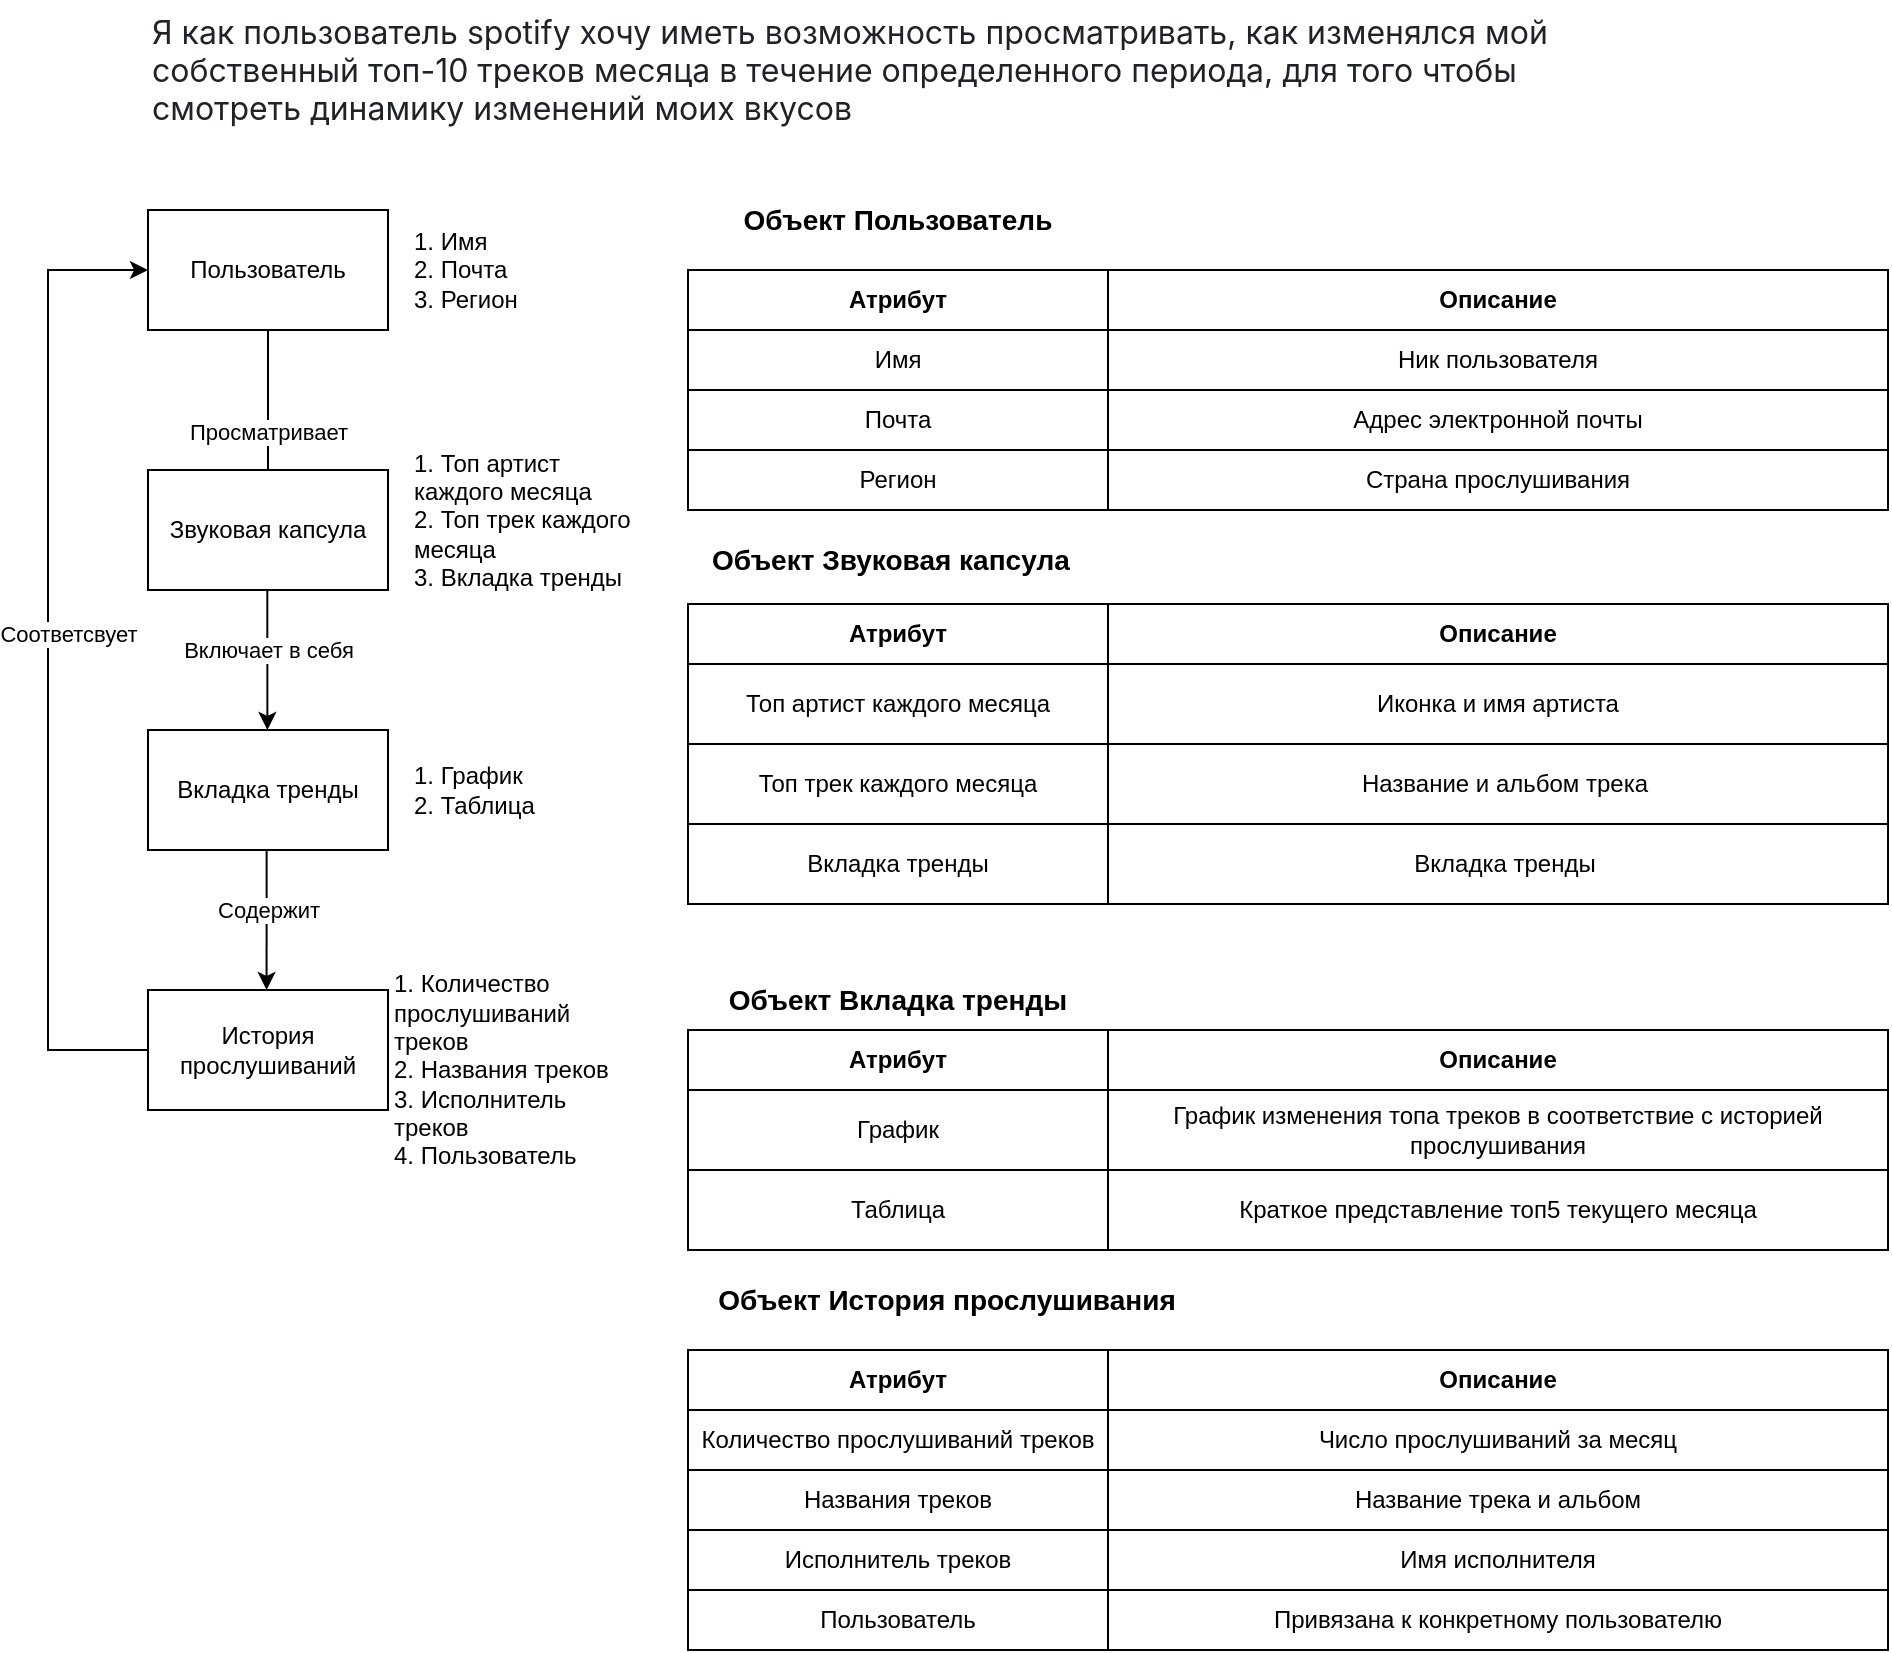 <mxfile version="24.8.4">
  <diagram name="Страница — 1" id="hj7CFw5oaHOUqpzhWUgJ">
    <mxGraphModel dx="2336" dy="1379" grid="1" gridSize="10" guides="1" tooltips="1" connect="1" arrows="1" fold="1" page="1" pageScale="1" pageWidth="827" pageHeight="583" math="0" shadow="0">
      <root>
        <mxCell id="0" />
        <mxCell id="1" parent="0" />
        <mxCell id="tyJL5RVhGpzJcOc0of-g-29" style="edgeStyle=orthogonalEdgeStyle;rounded=0;orthogonalLoop=1;jettySize=auto;html=1;exitX=0.5;exitY=1;exitDx=0;exitDy=0;entryX=0.75;entryY=0;entryDx=0;entryDy=0;" parent="1" source="tyJL5RVhGpzJcOc0of-g-1" target="tyJL5RVhGpzJcOc0of-g-2" edge="1">
          <mxGeometry relative="1" as="geometry">
            <Array as="points">
              <mxPoint x="90" y="230" />
            </Array>
            <mxPoint x="170" y="57.5" as="sourcePoint" />
            <mxPoint x="250" y="300" as="targetPoint" />
          </mxGeometry>
        </mxCell>
        <mxCell id="tyJL5RVhGpzJcOc0of-g-30" value="Просматривает" style="edgeLabel;html=1;align=center;verticalAlign=middle;resizable=0;points=[];" parent="tyJL5RVhGpzJcOc0of-g-29" vertex="1" connectable="0">
          <mxGeometry x="0.027" y="-3" relative="1" as="geometry">
            <mxPoint x="3" y="-62" as="offset" />
          </mxGeometry>
        </mxCell>
        <mxCell id="tyJL5RVhGpzJcOc0of-g-1" value="Пользователь" style="rounded=0;whiteSpace=wrap;html=1;" parent="1" vertex="1">
          <mxGeometry x="30" y="40" width="120" height="60" as="geometry" />
        </mxCell>
        <mxCell id="tyJL5RVhGpzJcOc0of-g-6" style="edgeStyle=orthogonalEdgeStyle;rounded=0;orthogonalLoop=1;jettySize=auto;html=1;exitX=0.5;exitY=1;exitDx=0;exitDy=0;" parent="1" edge="1">
          <mxGeometry relative="1" as="geometry">
            <mxPoint x="89.66" y="230" as="sourcePoint" />
            <mxPoint x="89.66" y="300" as="targetPoint" />
            <Array as="points">
              <mxPoint x="89.66" y="300" />
            </Array>
          </mxGeometry>
        </mxCell>
        <mxCell id="tyJL5RVhGpzJcOc0of-g-7" value="Включает в себя" style="edgeLabel;html=1;align=center;verticalAlign=middle;resizable=0;points=[];" parent="tyJL5RVhGpzJcOc0of-g-6" vertex="1" connectable="0">
          <mxGeometry x="-0.154" y="1" relative="1" as="geometry">
            <mxPoint x="-1" y="-62" as="offset" />
          </mxGeometry>
        </mxCell>
        <mxCell id="tyJL5RVhGpzJcOc0of-g-2" value="Звуковая капсула" style="rounded=0;whiteSpace=wrap;html=1;" parent="1" vertex="1">
          <mxGeometry x="30" y="170" width="120" height="60" as="geometry" />
        </mxCell>
        <mxCell id="tyJL5RVhGpzJcOc0of-g-3" value="Вкладка тренды" style="rounded=0;whiteSpace=wrap;html=1;" parent="1" vertex="1">
          <mxGeometry x="30" y="300" width="120" height="60" as="geometry" />
        </mxCell>
        <mxCell id="tyJL5RVhGpzJcOc0of-g-14" value="1. График&lt;div&gt;2. Таблица&lt;/div&gt;" style="text;html=1;align=left;verticalAlign=middle;whiteSpace=wrap;rounded=0;spacingLeft=1;" parent="1" vertex="1">
          <mxGeometry x="160" y="310" width="120" height="40" as="geometry" />
        </mxCell>
        <mxCell id="lhtOHuPfnoNtyBr-FOa0-13" style="edgeStyle=orthogonalEdgeStyle;rounded=0;orthogonalLoop=1;jettySize=auto;html=1;exitX=0;exitY=0.5;exitDx=0;exitDy=0;entryX=0;entryY=0.5;entryDx=0;entryDy=0;" edge="1" parent="1" source="tyJL5RVhGpzJcOc0of-g-17" target="tyJL5RVhGpzJcOc0of-g-1">
          <mxGeometry relative="1" as="geometry">
            <Array as="points">
              <mxPoint x="-20" y="460" />
              <mxPoint x="-20" y="70" />
            </Array>
          </mxGeometry>
        </mxCell>
        <mxCell id="tyJL5RVhGpzJcOc0of-g-17" value="История прослушиваний" style="rounded=0;whiteSpace=wrap;html=1;" parent="1" vertex="1">
          <mxGeometry x="30" y="430" width="120" height="60" as="geometry" />
        </mxCell>
        <mxCell id="tyJL5RVhGpzJcOc0of-g-21" value="1. Топ артист каждого месяца&lt;div&gt;2. Топ трек каждого месяца&lt;/div&gt;&lt;div&gt;3. Вкладка тренды&lt;/div&gt;" style="text;html=1;align=left;verticalAlign=middle;whiteSpace=wrap;rounded=0;spacingLeft=1;" parent="1" vertex="1">
          <mxGeometry x="160" y="160" width="120" height="70" as="geometry" />
        </mxCell>
        <mxCell id="tyJL5RVhGpzJcOc0of-g-24" value="&lt;div&gt;1. Количество прослушиваний треков&lt;/div&gt;&lt;div&gt;2. Названия треков&lt;/div&gt;&lt;div&gt;3. Исполнитель треков&lt;/div&gt;&lt;div&gt;4. Пользователь&lt;/div&gt;" style="text;html=1;align=left;verticalAlign=middle;whiteSpace=wrap;rounded=0;spacingLeft=1;" parent="1" vertex="1">
          <mxGeometry x="150" y="420" width="120" height="100" as="geometry" />
        </mxCell>
        <mxCell id="tyJL5RVhGpzJcOc0of-g-39" value="Атрибут" style="rounded=0;whiteSpace=wrap;html=1;fontStyle=1" parent="1" vertex="1">
          <mxGeometry x="300" y="70" width="210" height="30" as="geometry" />
        </mxCell>
        <mxCell id="tyJL5RVhGpzJcOc0of-g-40" value="Описание" style="rounded=0;whiteSpace=wrap;html=1;fontStyle=1" parent="1" vertex="1">
          <mxGeometry x="510" y="70" width="390" height="30" as="geometry" />
        </mxCell>
        <mxCell id="tyJL5RVhGpzJcOc0of-g-45" value="Имя" style="rounded=0;whiteSpace=wrap;html=1;" parent="1" vertex="1">
          <mxGeometry x="300" y="100" width="210" height="30" as="geometry" />
        </mxCell>
        <mxCell id="tyJL5RVhGpzJcOc0of-g-46" value="Ник пользователя" style="rounded=0;whiteSpace=wrap;html=1;" parent="1" vertex="1">
          <mxGeometry x="510" y="100" width="390" height="30" as="geometry" />
        </mxCell>
        <mxCell id="tyJL5RVhGpzJcOc0of-g-48" value="Почта" style="rounded=0;whiteSpace=wrap;html=1;" parent="1" vertex="1">
          <mxGeometry x="300" y="130" width="210" height="30" as="geometry" />
        </mxCell>
        <mxCell id="tyJL5RVhGpzJcOc0of-g-49" value="Адрес электронной почты" style="rounded=0;whiteSpace=wrap;html=1;" parent="1" vertex="1">
          <mxGeometry x="510" y="130" width="390" height="30" as="geometry" />
        </mxCell>
        <mxCell id="tyJL5RVhGpzJcOc0of-g-50" value="Регион" style="rounded=0;whiteSpace=wrap;html=1;" parent="1" vertex="1">
          <mxGeometry x="300" y="160" width="210" height="30" as="geometry" />
        </mxCell>
        <mxCell id="tyJL5RVhGpzJcOc0of-g-55" value="Страна прослушивания" style="rounded=0;whiteSpace=wrap;html=1;" parent="1" vertex="1">
          <mxGeometry x="510" y="160" width="390" height="30" as="geometry" />
        </mxCell>
        <mxCell id="tyJL5RVhGpzJcOc0of-g-131" value="&lt;font face=&quot;-apple-system, BlinkMacSystemFont, Segoe UI, Noto Sans, Helvetica, Arial, sans-serif, Apple Color Emoji, Segoe UI Emoji&quot; color=&quot;#1f2328&quot;&gt;&lt;span style=&quot;font-size: 16px; background-color: rgb(255, 255, 255);&quot;&gt;Я как пользователь spotify хочу иметь возможность просматривать, как изменялся мой собственный топ-10 треков месяца в течение определенного периода, для того чтобы смотреть динамику изменений моих вкусов&lt;/span&gt;&lt;/font&gt;" style="text;whiteSpace=wrap;html=1;" parent="1" vertex="1">
          <mxGeometry x="30" y="-65" width="750" height="95" as="geometry" />
        </mxCell>
        <mxCell id="tyJL5RVhGpzJcOc0of-g-133" value="&lt;b&gt;&lt;font style=&quot;font-size: 14px;&quot;&gt;Объект Пользователь&lt;/font&gt;&lt;/b&gt;" style="text;html=1;align=center;verticalAlign=middle;whiteSpace=wrap;rounded=0;" parent="1" vertex="1">
          <mxGeometry x="310" y="30" width="190" height="30" as="geometry" />
        </mxCell>
        <mxCell id="tyJL5RVhGpzJcOc0of-g-134" value="&lt;b style=&quot;text-align: center;&quot;&gt;&lt;font style=&quot;font-size: 14px;&quot;&gt;Объект Звуковая капсула&lt;/font&gt;&lt;/b&gt;" style="text;whiteSpace=wrap;html=1;" parent="1" vertex="1">
          <mxGeometry x="310" y="200" width="270" height="30" as="geometry" />
        </mxCell>
        <mxCell id="tyJL5RVhGpzJcOc0of-g-135" value="Атрибут" style="rounded=0;whiteSpace=wrap;html=1;fontStyle=1" parent="1" vertex="1">
          <mxGeometry x="300" y="237" width="210" height="30" as="geometry" />
        </mxCell>
        <mxCell id="tyJL5RVhGpzJcOc0of-g-136" value="Описание" style="rounded=0;whiteSpace=wrap;html=1;fontStyle=1" parent="1" vertex="1">
          <mxGeometry x="510" y="237" width="390" height="30" as="geometry" />
        </mxCell>
        <mxCell id="tyJL5RVhGpzJcOc0of-g-143" value="Атрибут" style="rounded=0;whiteSpace=wrap;html=1;fontStyle=1" parent="1" vertex="1">
          <mxGeometry x="300" y="610" width="210" height="30" as="geometry" />
        </mxCell>
        <mxCell id="tyJL5RVhGpzJcOc0of-g-144" value="Описание" style="rounded=0;whiteSpace=wrap;html=1;fontStyle=1" parent="1" vertex="1">
          <mxGeometry x="510" y="610" width="390" height="30" as="geometry" />
        </mxCell>
        <mxCell id="tyJL5RVhGpzJcOc0of-g-147" value="&lt;span style=&quot;text-align: left;&quot;&gt;Количество прослушиваний треков&lt;/span&gt;" style="rounded=0;whiteSpace=wrap;html=1;" parent="1" vertex="1">
          <mxGeometry x="300" y="640" width="210" height="30" as="geometry" />
        </mxCell>
        <mxCell id="tyJL5RVhGpzJcOc0of-g-148" value="&lt;span style=&quot;text-align: left;&quot;&gt;Названия треков&lt;/span&gt;" style="rounded=0;whiteSpace=wrap;html=1;" parent="1" vertex="1">
          <mxGeometry x="300" y="670" width="210" height="30" as="geometry" />
        </mxCell>
        <mxCell id="tyJL5RVhGpzJcOc0of-g-149" value="&lt;span style=&quot;text-align: left;&quot;&gt;Исполнитель треков&lt;/span&gt;" style="rounded=0;whiteSpace=wrap;html=1;" parent="1" vertex="1">
          <mxGeometry x="300" y="700" width="210" height="30" as="geometry" />
        </mxCell>
        <mxCell id="tyJL5RVhGpzJcOc0of-g-152" value="Название трека и альбом" style="rounded=0;whiteSpace=wrap;html=1;" parent="1" vertex="1">
          <mxGeometry x="510" y="670" width="390" height="30" as="geometry" />
        </mxCell>
        <mxCell id="tyJL5RVhGpzJcOc0of-g-154" value="Имя исполнителя" style="rounded=0;whiteSpace=wrap;html=1;" parent="1" vertex="1">
          <mxGeometry x="510" y="700" width="390" height="30" as="geometry" />
        </mxCell>
        <mxCell id="tyJL5RVhGpzJcOc0of-g-158" value="&lt;b&gt;&lt;font style=&quot;font-size: 14px;&quot;&gt;Объект История прослушивания&lt;/font&gt;&lt;/b&gt;" style="text;html=1;align=center;verticalAlign=middle;whiteSpace=wrap;rounded=0;" parent="1" vertex="1">
          <mxGeometry x="280" y="570" width="299" height="30" as="geometry" />
        </mxCell>
        <mxCell id="tyJL5RVhGpzJcOc0of-g-159" value="Атрибут" style="rounded=0;whiteSpace=wrap;html=1;fontStyle=1" parent="1" vertex="1">
          <mxGeometry x="300" y="450" width="210" height="30" as="geometry" />
        </mxCell>
        <mxCell id="tyJL5RVhGpzJcOc0of-g-160" value="Описание" style="rounded=0;whiteSpace=wrap;html=1;fontStyle=1" parent="1" vertex="1">
          <mxGeometry x="510" y="450" width="390" height="30" as="geometry" />
        </mxCell>
        <mxCell id="tyJL5RVhGpzJcOc0of-g-163" value="График" style="rounded=0;whiteSpace=wrap;html=1;" parent="1" vertex="1">
          <mxGeometry x="300" y="480" width="210" height="40" as="geometry" />
        </mxCell>
        <mxCell id="tyJL5RVhGpzJcOc0of-g-164" value="Таблица" style="rounded=0;whiteSpace=wrap;html=1;" parent="1" vertex="1">
          <mxGeometry x="300" y="520" width="210" height="40" as="geometry" />
        </mxCell>
        <mxCell id="tyJL5RVhGpzJcOc0of-g-166" value="График изменения топа треков в соответствие с историей прослушивания" style="rounded=0;whiteSpace=wrap;html=1;" parent="1" vertex="1">
          <mxGeometry x="510" y="480" width="390" height="40" as="geometry" />
        </mxCell>
        <mxCell id="tyJL5RVhGpzJcOc0of-g-167" value="Краткое представление топ5 текущего месяца" style="rounded=0;whiteSpace=wrap;html=1;" parent="1" vertex="1">
          <mxGeometry x="510" y="520" width="390" height="40" as="geometry" />
        </mxCell>
        <mxCell id="tyJL5RVhGpzJcOc0of-g-169" value="&lt;b&gt;&lt;font style=&quot;font-size: 14px;&quot;&gt;Объект Вкладка тренды&lt;/font&gt;&lt;/b&gt;" style="text;html=1;align=center;verticalAlign=middle;whiteSpace=wrap;rounded=0;" parent="1" vertex="1">
          <mxGeometry x="290" y="420" width="230" height="30" as="geometry" />
        </mxCell>
        <mxCell id="tyJL5RVhGpzJcOc0of-g-171" value="&lt;span style=&quot;text-align: left;&quot;&gt;Топ артист каждого месяца&lt;/span&gt;" style="rounded=0;whiteSpace=wrap;html=1;" parent="1" vertex="1">
          <mxGeometry x="300" y="267" width="210" height="40" as="geometry" />
        </mxCell>
        <mxCell id="tyJL5RVhGpzJcOc0of-g-172" value="Иконка и имя артиста" style="rounded=0;whiteSpace=wrap;html=1;" parent="1" vertex="1">
          <mxGeometry x="510" y="267" width="390" height="40" as="geometry" />
        </mxCell>
        <mxCell id="tyJL5RVhGpzJcOc0of-g-173" value="&lt;span style=&quot;text-align: left;&quot;&gt;Топ трек каждого месяца&lt;/span&gt;" style="rounded=0;whiteSpace=wrap;html=1;" parent="1" vertex="1">
          <mxGeometry x="300" y="307" width="210" height="40" as="geometry" />
        </mxCell>
        <mxCell id="tyJL5RVhGpzJcOc0of-g-174" value="Название и альбом трека" style="rounded=0;whiteSpace=wrap;html=1;align=center;spacingLeft=7;" parent="1" vertex="1">
          <mxGeometry x="510" y="307" width="390" height="40" as="geometry" />
        </mxCell>
        <mxCell id="tyJL5RVhGpzJcOc0of-g-175" value="Число прослушиваний за месяц" style="rounded=0;whiteSpace=wrap;html=1;" parent="1" vertex="1">
          <mxGeometry x="510" y="640" width="390" height="30" as="geometry" />
        </mxCell>
        <mxCell id="lhtOHuPfnoNtyBr-FOa0-2" value="Включает в себя" style="edgeLabel;html=1;align=center;verticalAlign=middle;resizable=0;points=[];" vertex="1" connectable="0" parent="1">
          <mxGeometry x="90.0" y="260.004" as="geometry" />
        </mxCell>
        <mxCell id="lhtOHuPfnoNtyBr-FOa0-3" style="edgeStyle=orthogonalEdgeStyle;rounded=0;orthogonalLoop=1;jettySize=auto;html=1;exitX=0.5;exitY=1;exitDx=0;exitDy=0;" edge="1" parent="1">
          <mxGeometry relative="1" as="geometry">
            <mxPoint x="89.31" y="360" as="sourcePoint" />
            <mxPoint x="89.31" y="430" as="targetPoint" />
            <Array as="points">
              <mxPoint x="89.31" y="430" />
            </Array>
          </mxGeometry>
        </mxCell>
        <mxCell id="lhtOHuPfnoNtyBr-FOa0-4" value="Содержит" style="edgeLabel;html=1;align=center;verticalAlign=middle;resizable=0;points=[];" vertex="1" connectable="0" parent="lhtOHuPfnoNtyBr-FOa0-3">
          <mxGeometry x="-0.154" y="1" relative="1" as="geometry">
            <mxPoint x="-1" as="offset" />
          </mxGeometry>
        </mxCell>
        <mxCell id="lhtOHuPfnoNtyBr-FOa0-6" value="1. Имя&lt;div&gt;2. Почта&lt;/div&gt;&lt;div&gt;3. Регион&lt;/div&gt;" style="text;html=1;align=left;verticalAlign=middle;whiteSpace=wrap;rounded=0;spacingLeft=1;" vertex="1" parent="1">
          <mxGeometry x="160" y="45" width="120" height="50" as="geometry" />
        </mxCell>
        <mxCell id="lhtOHuPfnoNtyBr-FOa0-9" value="&lt;span style=&quot;text-align: left;&quot;&gt;Вкладка тренды&lt;/span&gt;" style="rounded=0;whiteSpace=wrap;html=1;" vertex="1" parent="1">
          <mxGeometry x="300" y="347" width="210" height="40" as="geometry" />
        </mxCell>
        <mxCell id="lhtOHuPfnoNtyBr-FOa0-10" value="Вкладка тренды" style="rounded=0;whiteSpace=wrap;html=1;align=center;spacingLeft=7;" vertex="1" parent="1">
          <mxGeometry x="510" y="347" width="390" height="40" as="geometry" />
        </mxCell>
        <mxCell id="lhtOHuPfnoNtyBr-FOa0-11" value="&lt;span style=&quot;text-align: left;&quot;&gt;Пользователь&lt;/span&gt;" style="rounded=0;whiteSpace=wrap;html=1;" vertex="1" parent="1">
          <mxGeometry x="300" y="730" width="210" height="30" as="geometry" />
        </mxCell>
        <mxCell id="lhtOHuPfnoNtyBr-FOa0-12" value="Привязана к конкретному пользователю" style="rounded=0;whiteSpace=wrap;html=1;" vertex="1" parent="1">
          <mxGeometry x="510" y="730" width="390" height="30" as="geometry" />
        </mxCell>
        <mxCell id="lhtOHuPfnoNtyBr-FOa0-14" value="Соответсвует" style="edgeLabel;html=1;align=center;verticalAlign=middle;resizable=0;points=[];" vertex="1" connectable="0" parent="1">
          <mxGeometry x="-10.0" y="252.004" as="geometry" />
        </mxCell>
      </root>
    </mxGraphModel>
  </diagram>
</mxfile>
